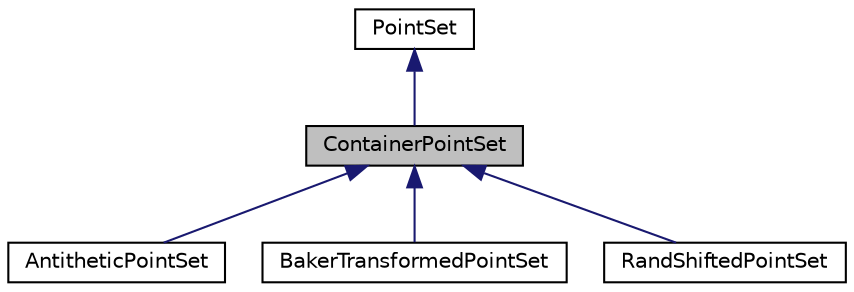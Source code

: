 digraph "ContainerPointSet"
{
 // INTERACTIVE_SVG=YES
  bgcolor="transparent";
  edge [fontname="Helvetica",fontsize="10",labelfontname="Helvetica",labelfontsize="10"];
  node [fontname="Helvetica",fontsize="10",shape=record];
  Node0 [label="ContainerPointSet",height=0.2,width=0.4,color="black", fillcolor="grey75", style="filled", fontcolor="black"];
  Node1 -> Node0 [dir="back",color="midnightblue",fontsize="10",style="solid",fontname="Helvetica"];
  Node1 [label="PointSet",height=0.2,width=0.4,color="black",URL="$classumontreal_1_1ssj_1_1hups_1_1PointSet.html",tooltip="This abstract class defines the basic methods for accessing and manipulating point sets..."];
  Node0 -> Node2 [dir="back",color="midnightblue",fontsize="10",style="solid",fontname="Helvetica"];
  Node2 [label="AntitheticPointSet",height=0.2,width=0.4,color="black",URL="$classumontreal_1_1ssj_1_1hups_1_1AntitheticPointSet.html",tooltip="This container class provides antithetic points. "];
  Node0 -> Node3 [dir="back",color="midnightblue",fontsize="10",style="solid",fontname="Helvetica"];
  Node3 [label="BakerTransformedPointSet",height=0.2,width=0.4,color="black",URL="$classumontreal_1_1ssj_1_1hups_1_1BakerTransformedPointSet.html",tooltip="This container class embodies a point set to which a Baker transformation is applied (see..."];
  Node0 -> Node4 [dir="back",color="midnightblue",fontsize="10",style="solid",fontname="Helvetica"];
  Node4 [label="RandShiftedPointSet",height=0.2,width=0.4,color="black",URL="$classumontreal_1_1ssj_1_1hups_1_1RandShiftedPointSet.html"];
}
